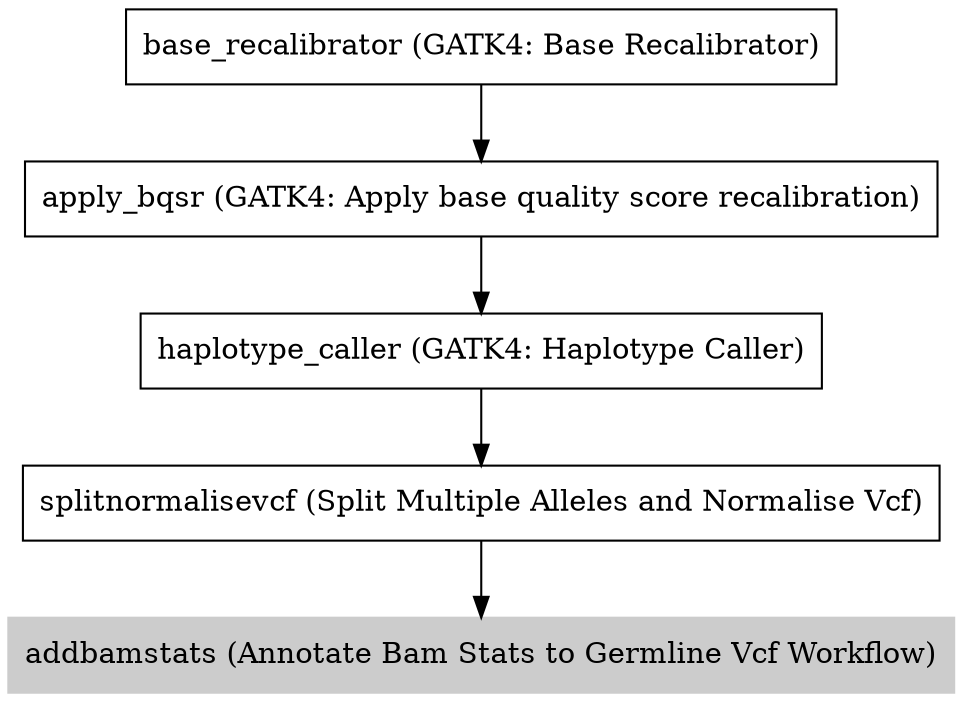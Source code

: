 // GATK4 Germline Variant Caller
digraph GATK4_GermlineVariantCaller {
	node [shape=record]
	base_recalibrator [label="base_recalibrator (GATK4: Base Recalibrator)"]
	apply_bqsr [label="apply_bqsr (GATK4: Apply base quality score recalibration)"]
	haplotype_caller [label="haplotype_caller (GATK4: Haplotype Caller)"]
	splitnormalisevcf [label="splitnormalisevcf (Split Multiple Alleles and Normalise Vcf)"]
	addbamstats [label="addbamstats (Annotate Bam Stats to Germline Vcf Workflow)" color=grey80 style=filled]
	base_recalibrator -> apply_bqsr
	apply_bqsr -> haplotype_caller
	haplotype_caller -> splitnormalisevcf
	splitnormalisevcf -> addbamstats
}
